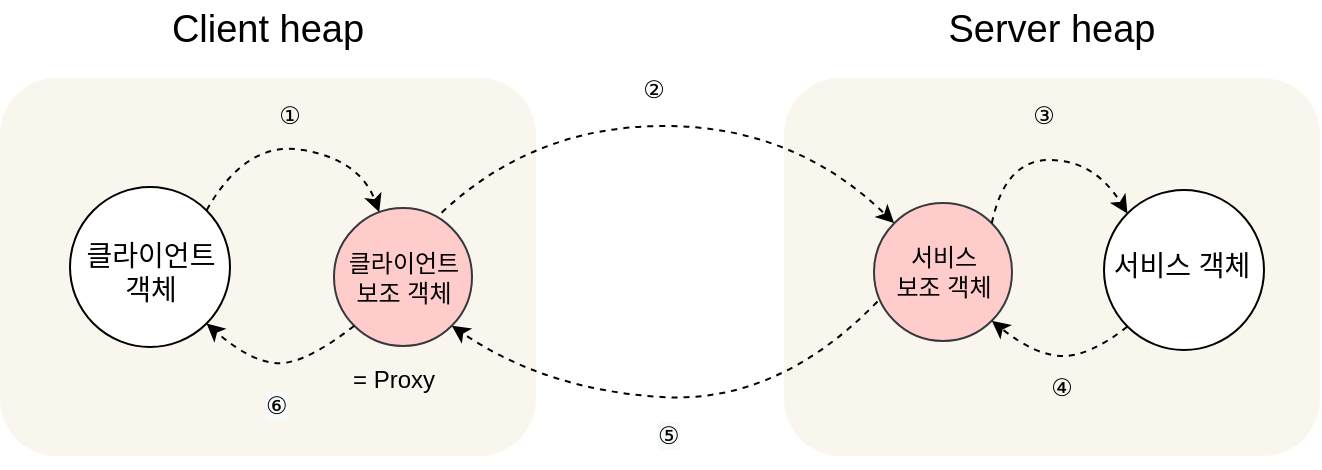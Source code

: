<mxfile version="19.0.3" type="github">
  <diagram id="i8zhlsrR-wtEDuSeV49l" name="Page-1">
    <mxGraphModel dx="865" dy="456" grid="0" gridSize="10" guides="1" tooltips="1" connect="1" arrows="1" fold="1" page="1" pageScale="1" pageWidth="2339" pageHeight="3300" math="0" shadow="0">
      <root>
        <mxCell id="0" />
        <mxCell id="1" parent="0" />
        <mxCell id="fw4QjgiYjNa6LBBgIXgP-1" value="" style="rounded=1;whiteSpace=wrap;html=1;strokeColor=none;fillColor=#f9f7ed;" vertex="1" parent="1">
          <mxGeometry x="203" y="176" width="268" height="189" as="geometry" />
        </mxCell>
        <mxCell id="fw4QjgiYjNa6LBBgIXgP-2" value="" style="rounded=1;whiteSpace=wrap;html=1;fillColor=#f9f7ed;strokeColor=none;" vertex="1" parent="1">
          <mxGeometry x="595" y="176" width="268" height="189" as="geometry" />
        </mxCell>
        <mxCell id="fw4QjgiYjNa6LBBgIXgP-3" value="" style="ellipse;whiteSpace=wrap;html=1;aspect=fixed;" vertex="1" parent="1">
          <mxGeometry x="238" y="230.5" width="80" height="80" as="geometry" />
        </mxCell>
        <mxCell id="fw4QjgiYjNa6LBBgIXgP-4" value="" style="ellipse;whiteSpace=wrap;html=1;aspect=fixed;fillColor=#ffcccc;strokeColor=#36393d;" vertex="1" parent="1">
          <mxGeometry x="370" y="241" width="69" height="69" as="geometry" />
        </mxCell>
        <mxCell id="fw4QjgiYjNa6LBBgIXgP-5" value="" style="ellipse;whiteSpace=wrap;html=1;aspect=fixed;" vertex="1" parent="1">
          <mxGeometry x="755" y="232" width="80" height="80" as="geometry" />
        </mxCell>
        <mxCell id="fw4QjgiYjNa6LBBgIXgP-6" value="" style="curved=1;endArrow=classic;html=1;rounded=0;exitX=1;exitY=0;exitDx=0;exitDy=0;dashed=1;" edge="1" parent="1" source="fw4QjgiYjNa6LBBgIXgP-3" target="fw4QjgiYjNa6LBBgIXgP-4">
          <mxGeometry width="50" height="50" relative="1" as="geometry">
            <mxPoint x="503" y="307" as="sourcePoint" />
            <mxPoint x="553" y="257" as="targetPoint" />
            <Array as="points">
              <mxPoint x="326" y="207" />
              <mxPoint x="383" y="217" />
            </Array>
          </mxGeometry>
        </mxCell>
        <mxCell id="fw4QjgiYjNa6LBBgIXgP-7" value="" style="curved=1;endArrow=classic;html=1;rounded=0;exitX=0.78;exitY=0.034;exitDx=0;exitDy=0;dashed=1;entryX=0;entryY=0;entryDx=0;entryDy=0;exitPerimeter=0;" edge="1" parent="1" target="fw4QjgiYjNa6LBBgIXgP-13" source="fw4QjgiYjNa6LBBgIXgP-4">
          <mxGeometry width="50" height="50" relative="1" as="geometry">
            <mxPoint x="429.004" y="253.216" as="sourcePoint" />
            <mxPoint x="621.75" y="261.25" as="targetPoint" />
            <Array as="points">
              <mxPoint x="470" y="200" />
              <mxPoint x="600" y="200" />
            </Array>
          </mxGeometry>
        </mxCell>
        <mxCell id="fw4QjgiYjNa6LBBgIXgP-8" value="Client heap" style="text;html=1;strokeColor=none;fillColor=none;align=center;verticalAlign=middle;whiteSpace=wrap;rounded=0;fontSize=19;" vertex="1" parent="1">
          <mxGeometry x="222" y="137" width="230" height="30" as="geometry" />
        </mxCell>
        <mxCell id="fw4QjgiYjNa6LBBgIXgP-9" value="Server heap" style="text;html=1;strokeColor=none;fillColor=none;align=center;verticalAlign=middle;whiteSpace=wrap;rounded=0;fontSize=19;" vertex="1" parent="1">
          <mxGeometry x="634" y="137" width="190" height="30" as="geometry" />
        </mxCell>
        <mxCell id="fw4QjgiYjNa6LBBgIXgP-10" value="클라이언트 보조 객체" style="text;html=1;strokeColor=none;fillColor=none;align=center;verticalAlign=middle;whiteSpace=wrap;rounded=0;fontSize=12;" vertex="1" parent="1">
          <mxGeometry x="371.75" y="260.75" width="65.5" height="29.5" as="geometry" />
        </mxCell>
        <mxCell id="fw4QjgiYjNa6LBBgIXgP-11" value="클라이언트 객체" style="text;html=1;strokeColor=none;fillColor=none;align=center;verticalAlign=middle;whiteSpace=wrap;rounded=0;fontSize=14;" vertex="1" parent="1">
          <mxGeometry x="240.5" y="258" width="75" height="30" as="geometry" />
        </mxCell>
        <mxCell id="fw4QjgiYjNa6LBBgIXgP-12" value="서비스 객체" style="text;html=1;strokeColor=none;fillColor=none;align=center;verticalAlign=middle;whiteSpace=wrap;rounded=0;fontSize=14;" vertex="1" parent="1">
          <mxGeometry x="755" y="259" width="77.5" height="21" as="geometry" />
        </mxCell>
        <mxCell id="fw4QjgiYjNa6LBBgIXgP-13" value="" style="ellipse;whiteSpace=wrap;html=1;aspect=fixed;fillColor=#ffcccc;strokeColor=#36393d;" vertex="1" parent="1">
          <mxGeometry x="640" y="238.5" width="69" height="69" as="geometry" />
        </mxCell>
        <mxCell id="fw4QjgiYjNa6LBBgIXgP-15" value="서비스&lt;br&gt;보조 객체" style="text;html=1;strokeColor=none;fillColor=none;align=center;verticalAlign=middle;whiteSpace=wrap;rounded=0;fontSize=12;" vertex="1" parent="1">
          <mxGeometry x="641.75" y="258.25" width="65.5" height="29.5" as="geometry" />
        </mxCell>
        <mxCell id="fw4QjgiYjNa6LBBgIXgP-16" value="" style="curved=1;endArrow=classic;html=1;rounded=0;exitX=1;exitY=0;exitDx=0;exitDy=0;dashed=1;entryX=0;entryY=0;entryDx=0;entryDy=0;" edge="1" parent="1" source="fw4QjgiYjNa6LBBgIXgP-13" target="fw4QjgiYjNa6LBBgIXgP-5">
          <mxGeometry width="50" height="50" relative="1" as="geometry">
            <mxPoint x="685.764" y="252.216" as="sourcePoint" />
            <mxPoint x="772.235" y="253.061" as="targetPoint" />
            <Array as="points">
              <mxPoint x="705.48" y="217" />
              <mxPoint x="750" y="217" />
            </Array>
          </mxGeometry>
        </mxCell>
        <mxCell id="fw4QjgiYjNa6LBBgIXgP-18" value="= Proxy" style="text;html=1;strokeColor=none;fillColor=none;align=center;verticalAlign=middle;whiteSpace=wrap;rounded=0;fontSize=12;" vertex="1" parent="1">
          <mxGeometry x="370" y="312" width="60" height="30" as="geometry" />
        </mxCell>
        <mxCell id="fw4QjgiYjNa6LBBgIXgP-21" value="①&lt;span style=&quot;color: rgba(0, 0, 0, 0); font-family: monospace; font-size: 0px; text-align: start;&quot;&gt;%3CmxGraphModel%3E%3Croot%3E%3CmxCell%20id%3D%220%22%2F%3E%3CmxCell%20id%3D%221%22%20parent%3D%220%22%2F%3E%3CmxCell%20id%3D%222%22%20value%3D%22%22%20style%3D%22curved%3D1%3BendArrow%3Dclassic%3Bhtml%3D1%3Brounded%3D0%3BexitX%3D1%3BexitY%3D0%3BexitDx%3D0%3BexitDy%3D0%3Bdashed%3D1%3B%22%20edge%3D%221%22%20parent%3D%221%22%3E%3CmxGeometry%20width%3D%2250%22%20height%3D%2250%22%20relative%3D%221%22%20as%3D%22geometry%22%3E%3CmxPoint%20x%3D%22306.284%22%20y%3D%22242.216%22%20as%3D%22sourcePoint%22%2F%3E%3CmxPoint%20x%3D%22392.755%22%20y%3D%22243.061%22%20as%3D%22targetPoint%22%2F%3E%3CArray%20as%3D%22points%22%3E%3CmxPoint%20x%3D%22326%22%20y%3D%22207%22%2F%3E%3CmxPoint%20x%3D%22383%22%20y%3D%22217%22%2F%3E%3C%2FArray%3E%3C%2FmxGeometry%3E%3C%2FmxCell%3E%3C%2Froot%3E%3C%2FmxGraphModel%3E&lt;/span&gt;" style="text;html=1;strokeColor=none;fillColor=none;align=center;verticalAlign=middle;whiteSpace=wrap;rounded=0;fontSize=12;" vertex="1" parent="1">
          <mxGeometry x="318" y="180" width="60" height="30" as="geometry" />
        </mxCell>
        <mxCell id="fw4QjgiYjNa6LBBgIXgP-22" value="②&lt;span style=&quot;color: rgba(0, 0, 0, 0); font-family: monospace; font-size: 0px; text-align: start;&quot;&gt;%3CmxGraphModel%3E%3Croot%3E%3CmxCell%20id%3D%220%22%2F%3E%3CmxCell%20id%3D%221%22%20parent%3D%220%22%2F%3E%3CmxCell%20id%3D%222%22%20value%3D%22%22%20style%3D%22curved%3D1%3BendArrow%3Dclassic%3Bhtml%3D1%3Brounded%3D0%3BexitX%3D1%3BexitY%3D0%3BexitDx%3D0%3BexitDy%3D0%3Bdashed%3D1%3B%22%20edge%3D%221%22%20parent%3D%221%22%3E%3CmxGeometry%20width%3D%2250%22%20height%3D%2250%22%20relative%3D%221%22%20as%3D%22geometry%22%3E%3CmxPoint%20x%3D%22306.284%22%20y%3D%22242.216%22%20as%3D%22sourcePoint%22%2F%3E%3CmxPoint%20x%3D%22392.755%22%20y%3D%22243.061%22%20as%3D%22targetPoint%22%2F%3E%3CArray%20as%3D%22points%22%3E%3CmxPoint%20x%3D%22326%22%20y%3D%22207%22%2F%3E%3CmxPoint%20x%3D%22383%22%20y%3D%22217%22%2F%3E%3C%2FArray%3E%3C%2FmxGeometry%3E%3C%2FmxCell%3E%3C%2Froot%3E%3C%2FmxGraphModel%&lt;/span&gt;" style="text;html=1;strokeColor=none;fillColor=none;align=center;verticalAlign=middle;whiteSpace=wrap;rounded=0;fontSize=12;" vertex="1" parent="1">
          <mxGeometry x="500" y="167" width="60" height="30" as="geometry" />
        </mxCell>
        <mxCell id="fw4QjgiYjNa6LBBgIXgP-23" value="③&lt;span style=&quot;color: rgba(0, 0, 0, 0); font-family: monospace; font-size: 0px; text-align: start;&quot;&gt;%3CmxGraphModel%3E%3Croot%3E%3CmxCell%20id%3D%220%22%2F%3E%3CmxCell%20id%3D%221%22%20parent%3D%220%22%2F%3E%3CmxCell%20id%3D%222%22%20value%3D%22%22%20style%3D%22curved%3D1%3BendArrow%3Dclassic%3Bhtml%3D1%3Brounded%3D0%3BexitX%3D1%3BexitY%3D0%3BexitDx%3D0%3BexitDy%3D0%3Bdashed%3D1%3B%22%20edge%3D%221%22%20parent%3D%221%22%3E%3CmxGeometry%20width%3D%2250%22%20height%3D%2250%22%20relative%3D%221%22%20as%3D%22geometry%22%3E%3CmxPoint%20x%3D%22306.284%22%20y%3D%22242.216%22%20as%3D%22sourcePoint%22%2F%3E%3CmxPoint%20x%3D%22392.755%22%20y%3D%22243.061%22%20as%3D%22targetPoint%22%2F%3E%3CArray%20as%3D%22points%22%3E%3CmxPoint%20x%3D%22326%22%20y%3D%22207%22%2F%3E%3CmxPoint%20x%3D%22383%22%20y%3D%22217%22%2F%3E%3C%2FArray%3E%3C%2FmxGeometry%3E%3C%2FmxCell%3E%3C%2Froot%3E%3C%2FmxGraphModel%3E&lt;/span&gt;" style="text;html=1;strokeColor=none;fillColor=none;align=center;verticalAlign=middle;whiteSpace=wrap;rounded=0;fontSize=12;" vertex="1" parent="1">
          <mxGeometry x="695" y="180" width="60" height="30" as="geometry" />
        </mxCell>
        <mxCell id="fw4QjgiYjNa6LBBgIXgP-24" value="" style="curved=1;endArrow=classic;html=1;rounded=0;exitX=0;exitY=1;exitDx=0;exitDy=0;dashed=1;entryX=1;entryY=1;entryDx=0;entryDy=0;" edge="1" parent="1" source="fw4QjgiYjNa6LBBgIXgP-5" target="fw4QjgiYjNa6LBBgIXgP-13">
          <mxGeometry width="50" height="50" relative="1" as="geometry">
            <mxPoint x="694.995" y="330.605" as="sourcePoint" />
            <mxPoint x="762.816" y="325.716" as="targetPoint" />
            <Array as="points">
              <mxPoint x="748" y="315" />
              <mxPoint x="721" y="315" />
            </Array>
          </mxGeometry>
        </mxCell>
        <mxCell id="fw4QjgiYjNa6LBBgIXgP-26" value="" style="curved=1;endArrow=classic;html=1;rounded=0;exitX=0;exitY=1;exitDx=0;exitDy=0;dashed=1;entryX=1;entryY=1;entryDx=0;entryDy=0;" edge="1" parent="1" source="fw4QjgiYjNa6LBBgIXgP-15" target="fw4QjgiYjNa6LBBgIXgP-4">
          <mxGeometry width="50" height="50" relative="1" as="geometry">
            <mxPoint x="514.816" y="312.884" as="sourcePoint" />
            <mxPoint x="446.995" y="309.995" as="targetPoint" />
            <Array as="points">
              <mxPoint x="592" y="339" />
              <mxPoint x="476" y="332" />
            </Array>
          </mxGeometry>
        </mxCell>
        <mxCell id="fw4QjgiYjNa6LBBgIXgP-27" value="" style="curved=1;endArrow=classic;html=1;rounded=0;exitX=0;exitY=1;exitDx=0;exitDy=0;dashed=1;entryX=1;entryY=1;entryDx=0;entryDy=0;" edge="1" parent="1" source="fw4QjgiYjNa6LBBgIXgP-4" target="fw4QjgiYjNa6LBBgIXgP-3">
          <mxGeometry width="50" height="50" relative="1" as="geometry">
            <mxPoint x="374.816" y="303.884" as="sourcePoint" />
            <mxPoint x="306.995" y="300.995" as="targetPoint" />
            <Array as="points">
              <mxPoint x="356.1" y="318.6" />
              <mxPoint x="329.1" y="318.6" />
            </Array>
          </mxGeometry>
        </mxCell>
        <mxCell id="fw4QjgiYjNa6LBBgIXgP-29" value="④" style="text;html=1;strokeColor=none;fillColor=none;align=center;verticalAlign=middle;whiteSpace=wrap;rounded=0;fontSize=12;" vertex="1" parent="1">
          <mxGeometry x="704" y="316" width="60" height="30" as="geometry" />
        </mxCell>
        <mxCell id="fw4QjgiYjNa6LBBgIXgP-30" value="&lt;span style=&quot;color: rgb(0, 0, 0); font-family: Helvetica; font-size: 12px; font-style: normal; font-variant-ligatures: normal; font-variant-caps: normal; font-weight: 400; letter-spacing: normal; orphans: 2; text-align: center; text-indent: 0px; text-transform: none; widows: 2; word-spacing: 0px; -webkit-text-stroke-width: 0px; background-color: rgb(248, 249, 250); text-decoration-thickness: initial; text-decoration-style: initial; text-decoration-color: initial; float: none; display: inline !important;&quot;&gt;⑤&lt;/span&gt;" style="text;whiteSpace=wrap;html=1;fontSize=16;" vertex="1" parent="1">
          <mxGeometry x="530.003" y="336.997" width="44" height="34" as="geometry" />
        </mxCell>
        <mxCell id="fw4QjgiYjNa6LBBgIXgP-31" value="&lt;span style=&quot;color: rgb(0, 0, 0); font-family: Helvetica; font-size: 12px; font-style: normal; font-variant-ligatures: normal; font-variant-caps: normal; font-weight: 400; letter-spacing: normal; orphans: 2; text-align: center; text-indent: 0px; text-transform: none; widows: 2; word-spacing: 0px; -webkit-text-stroke-width: 0px; background-color: rgb(248, 249, 250); text-decoration-thickness: initial; text-decoration-style: initial; text-decoration-color: initial; float: none; display: inline !important;&quot;&gt;⑥&lt;/span&gt;" style="text;whiteSpace=wrap;html=1;fontSize=16;" vertex="1" parent="1">
          <mxGeometry x="334.003" y="322.0" width="44" height="34" as="geometry" />
        </mxCell>
      </root>
    </mxGraphModel>
  </diagram>
</mxfile>
